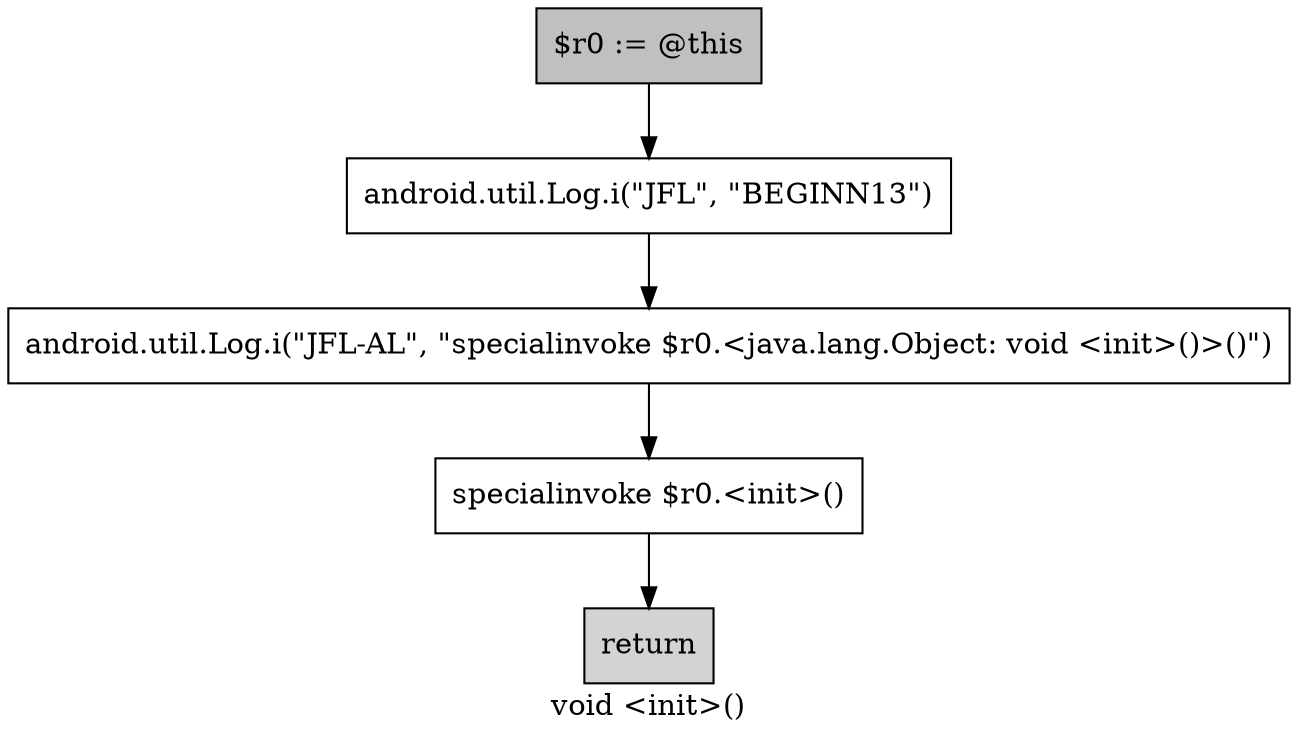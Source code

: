 digraph "<jf.andro.malcon15demo.BuildConfig: void <init>()>" {
    label="void <init>()";
    node [shape=box];
    "0" [method=23440,key=1755392617,style=filled,fillcolor=gray,label="$r0 := @this",];
    "1" [method=23440,key=893159281,invoke_target="<android.util.Log: int i(java.lang.String,java.lang.String)>",invoke_real="<android.util.Log: int i(java.lang.String,java.lang.String)>",label="android.util.Log.i(\"JFL\", \"BEGINN13\")",];
    "0"->"1";
    "2" [method=23440,key=804896403,invoke_target="<android.util.Log: int i(java.lang.String,java.lang.String)>",invoke_real="<android.util.Log: int i(java.lang.String,java.lang.String)>",label="android.util.Log.i(\"JFL-AL\", \"specialinvoke $r0.<java.lang.Object: void <init>()>()\")",];
    "1"->"2";
    "3" [method=23440,key=2132564636,invoke_target="<java.lang.Object: void <init>()>",invoke_real="<java.lang.Object: void <init>()>",label="specialinvoke $r0.<init>()",];
    "2"->"3";
    "4" [method=23440,key=823111211,style=filled,fillcolor=lightgray,label="return",];
    "3"->"4";
}
